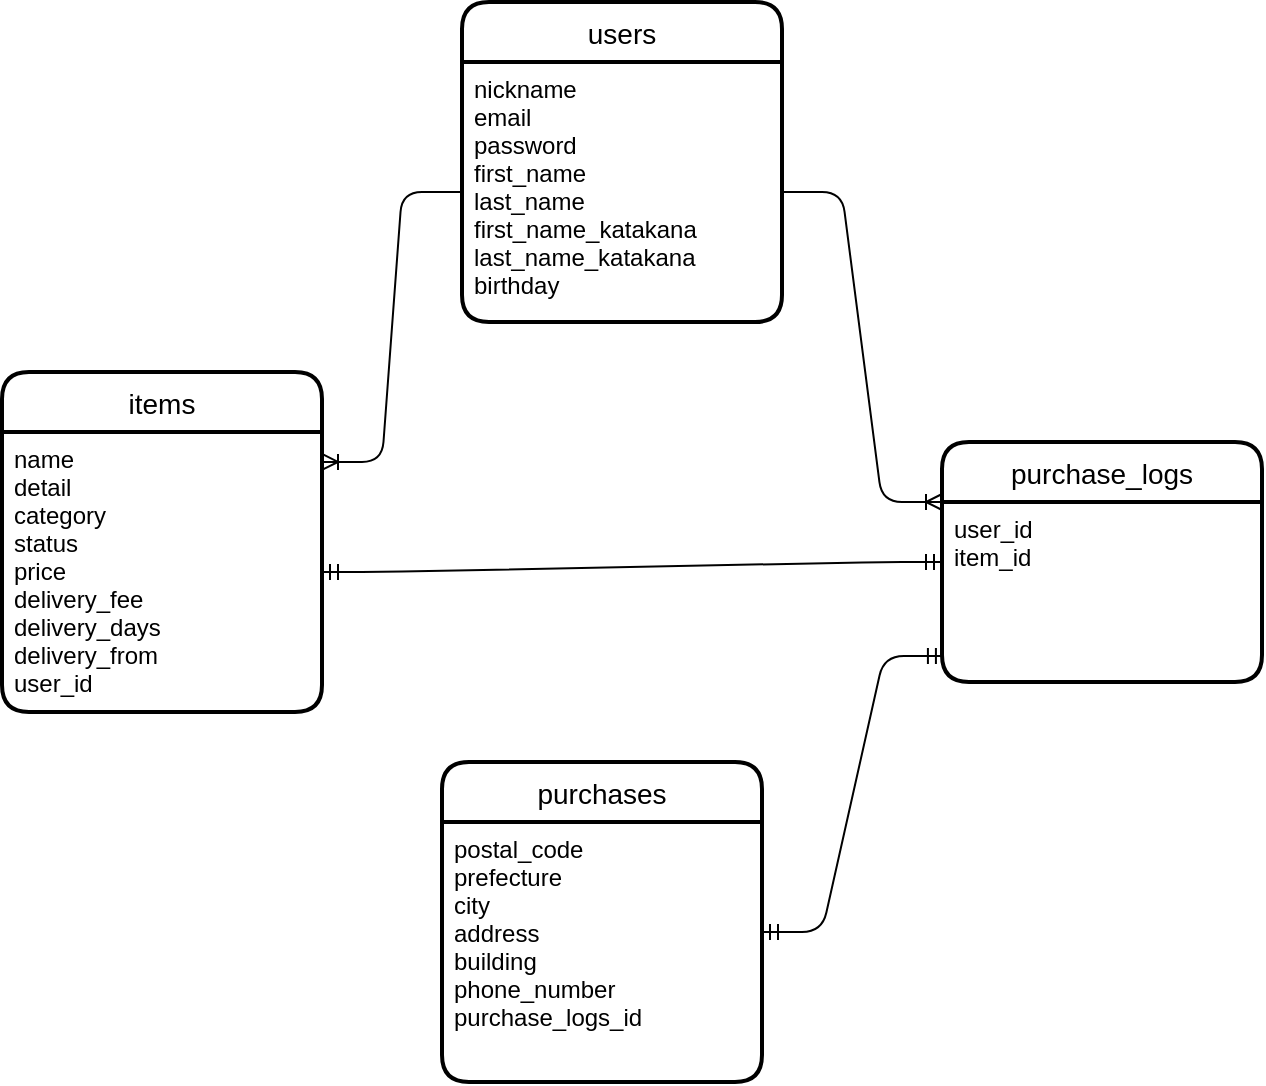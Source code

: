 <mxfile version="13.10.0" type="embed">
    <diagram id="jfu20Y7U9ZtgE_oYer-B" name="ページ1">
        <mxGraphModel dx="718" dy="680" grid="1" gridSize="10" guides="1" tooltips="1" connect="1" arrows="1" fold="1" page="1" pageScale="1" pageWidth="827" pageHeight="1169" math="0" shadow="0">
            <root>
                <mxCell id="0"/>
                <mxCell id="1" parent="0"/>
                <mxCell id="2" value="users" style="swimlane;childLayout=stackLayout;horizontal=1;startSize=30;horizontalStack=0;rounded=1;fontSize=14;fontStyle=0;strokeWidth=2;resizeParent=0;resizeLast=1;shadow=0;dashed=0;align=center;" parent="1" vertex="1">
                    <mxGeometry x="270" y="50" width="160" height="160" as="geometry"/>
                </mxCell>
                <mxCell id="3" value="nickname&#10;email&#10;password&#10;first_name&#10;last_name&#10;first_name_katakana&#10;last_name_katakana&#10;birthday" style="align=left;strokeColor=none;fillColor=none;spacingLeft=4;fontSize=12;verticalAlign=top;resizable=0;rotatable=0;part=1;" parent="2" vertex="1">
                    <mxGeometry y="30" width="160" height="130" as="geometry"/>
                </mxCell>
                <mxCell id="5" value="items" style="swimlane;childLayout=stackLayout;horizontal=1;startSize=30;horizontalStack=0;rounded=1;fontSize=14;fontStyle=0;strokeWidth=2;resizeParent=0;resizeLast=1;shadow=0;dashed=0;align=center;" parent="1" vertex="1">
                    <mxGeometry x="40" y="235" width="160" height="170" as="geometry"/>
                </mxCell>
                <mxCell id="6" value="name&#10;detail&#10;category&#10;status&#10;price&#10;delivery_fee&#10;delivery_days&#10;delivery_from&#10;user_id" style="align=left;strokeColor=none;fillColor=none;spacingLeft=4;fontSize=12;verticalAlign=top;resizable=0;rotatable=0;part=1;" parent="5" vertex="1">
                    <mxGeometry y="30" width="160" height="140" as="geometry"/>
                </mxCell>
                <mxCell id="9" value="purchases" style="swimlane;childLayout=stackLayout;horizontal=1;startSize=30;horizontalStack=0;rounded=1;fontSize=14;fontStyle=0;strokeWidth=2;resizeParent=0;resizeLast=1;shadow=0;dashed=0;align=center;" parent="1" vertex="1">
                    <mxGeometry x="260" y="430" width="160" height="160" as="geometry"/>
                </mxCell>
                <mxCell id="10" value="postal_code&#10;prefecture&#10;city&#10;address&#10;building&#10;phone_number&#10;purchase_logs_id&#10;" style="align=left;strokeColor=none;fillColor=none;spacingLeft=4;fontSize=12;verticalAlign=top;resizable=0;rotatable=0;part=1;" parent="9" vertex="1">
                    <mxGeometry y="30" width="160" height="130" as="geometry"/>
                </mxCell>
                <mxCell id="12" value="" style="edgeStyle=entityRelationEdgeStyle;fontSize=12;html=1;endArrow=ERmandOne;startArrow=ERmandOne;entryX=0.006;entryY=0.856;entryDx=0;entryDy=0;entryPerimeter=0;" parent="1" target="16" edge="1">
                    <mxGeometry width="100" height="100" relative="1" as="geometry">
                        <mxPoint x="420" y="515" as="sourcePoint"/>
                        <mxPoint x="730" y="490" as="targetPoint"/>
                    </mxGeometry>
                </mxCell>
                <mxCell id="13" value="" style="edgeStyle=entityRelationEdgeStyle;fontSize=12;html=1;endArrow=ERoneToMany;entryX=1;entryY=0.107;entryDx=0;entryDy=0;entryPerimeter=0;" parent="1" source="3" target="6" edge="1">
                    <mxGeometry width="100" height="100" relative="1" as="geometry">
                        <mxPoint x="320" y="400" as="sourcePoint"/>
                        <mxPoint x="420" y="300" as="targetPoint"/>
                    </mxGeometry>
                </mxCell>
                <mxCell id="15" value="purchase_logs" style="swimlane;childLayout=stackLayout;horizontal=1;startSize=30;horizontalStack=0;rounded=1;fontSize=14;fontStyle=0;strokeWidth=2;resizeParent=0;resizeLast=1;shadow=0;dashed=0;align=center;" vertex="1" parent="1">
                    <mxGeometry x="510" y="270" width="160" height="120" as="geometry"/>
                </mxCell>
                <mxCell id="16" value="user_id&#10;item_id" style="align=left;strokeColor=none;fillColor=none;spacingLeft=4;fontSize=12;verticalAlign=top;resizable=0;rotatable=0;part=1;" vertex="1" parent="15">
                    <mxGeometry y="30" width="160" height="90" as="geometry"/>
                </mxCell>
                <mxCell id="17" value="" style="edgeStyle=entityRelationEdgeStyle;fontSize=12;html=1;endArrow=ERoneToMany;entryX=0;entryY=0.25;entryDx=0;entryDy=0;" edge="1" parent="1" source="3" target="15">
                    <mxGeometry width="100" height="100" relative="1" as="geometry">
                        <mxPoint x="320" y="430" as="sourcePoint"/>
                        <mxPoint x="420" y="330" as="targetPoint"/>
                    </mxGeometry>
                </mxCell>
                <mxCell id="21" value="" style="edgeStyle=entityRelationEdgeStyle;fontSize=12;html=1;endArrow=ERmandOne;startArrow=ERmandOne;entryX=0;entryY=0.5;entryDx=0;entryDy=0;" edge="1" parent="1" source="6" target="15">
                    <mxGeometry width="100" height="100" relative="1" as="geometry">
                        <mxPoint x="349.04" y="447.96" as="sourcePoint"/>
                        <mxPoint x="430.0" y="300.0" as="targetPoint"/>
                    </mxGeometry>
                </mxCell>
            </root>
        </mxGraphModel>
    </diagram>
</mxfile>